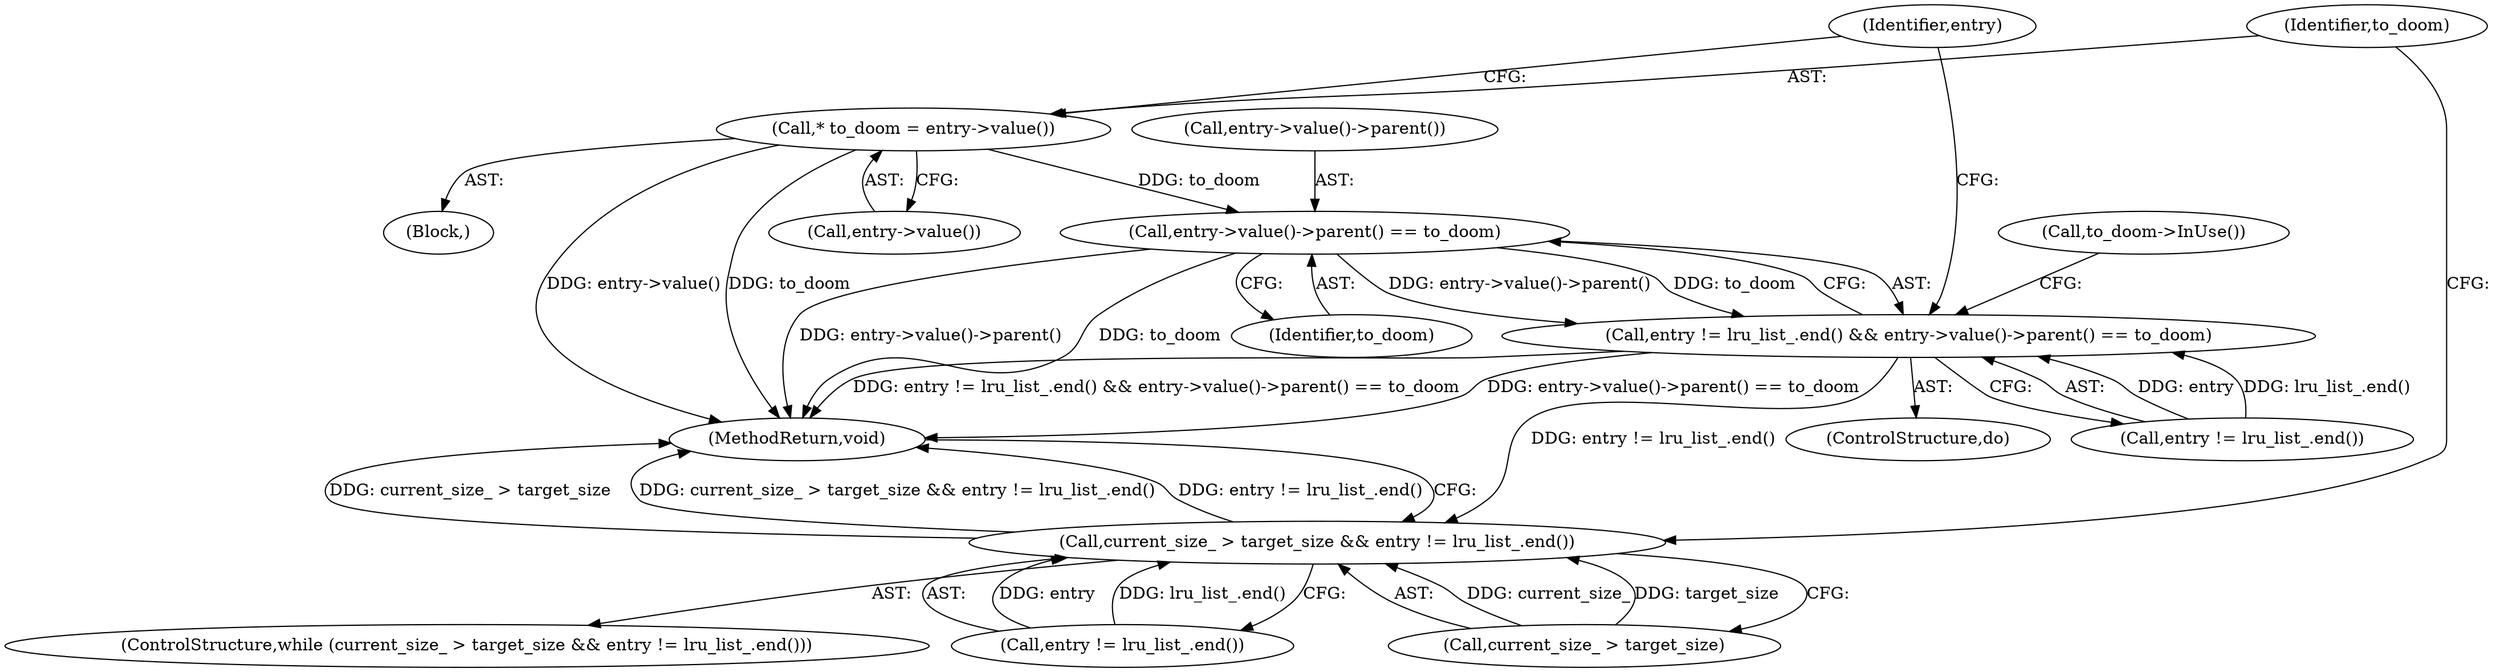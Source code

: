 digraph "1_Chrome_9ab771022535b499e4d7a7f12fa6c60a294f7de4_0@pointer" {
"1000129" [label="(Call,* to_doom = entry->value())"];
"1000141" [label="(Call,entry->value()->parent() == to_doom)"];
"1000137" [label="(Call,entry != lru_list_.end() && entry->value()->parent() == to_doom)"];
"1000120" [label="(Call,current_size_ > target_size && entry != lru_list_.end())"];
"1000130" [label="(Identifier,to_doom)"];
"1000143" [label="(Identifier,to_doom)"];
"1000132" [label="(ControlStructure,do)"];
"1000124" [label="(Call,entry != lru_list_.end())"];
"1000119" [label="(ControlStructure,while (current_size_ > target_size && entry != lru_list_.end()))"];
"1000135" [label="(Identifier,entry)"];
"1000137" [label="(Call,entry != lru_list_.end() && entry->value()->parent() == to_doom)"];
"1000146" [label="(Call,to_doom->InUse())"];
"1000142" [label="(Call,entry->value()->parent())"];
"1000120" [label="(Call,current_size_ > target_size && entry != lru_list_.end())"];
"1000121" [label="(Call,current_size_ > target_size)"];
"1000131" [label="(Call,entry->value())"];
"1000129" [label="(Call,* to_doom = entry->value())"];
"1000141" [label="(Call,entry->value()->parent() == to_doom)"];
"1000138" [label="(Call,entry != lru_list_.end())"];
"1000127" [label="(Block,)"];
"1000148" [label="(MethodReturn,void)"];
"1000129" -> "1000127"  [label="AST: "];
"1000129" -> "1000131"  [label="CFG: "];
"1000130" -> "1000129"  [label="AST: "];
"1000131" -> "1000129"  [label="AST: "];
"1000135" -> "1000129"  [label="CFG: "];
"1000129" -> "1000148"  [label="DDG: to_doom"];
"1000129" -> "1000148"  [label="DDG: entry->value()"];
"1000129" -> "1000141"  [label="DDG: to_doom"];
"1000141" -> "1000137"  [label="AST: "];
"1000141" -> "1000143"  [label="CFG: "];
"1000142" -> "1000141"  [label="AST: "];
"1000143" -> "1000141"  [label="AST: "];
"1000137" -> "1000141"  [label="CFG: "];
"1000141" -> "1000148"  [label="DDG: entry->value()->parent()"];
"1000141" -> "1000148"  [label="DDG: to_doom"];
"1000141" -> "1000137"  [label="DDG: entry->value()->parent()"];
"1000141" -> "1000137"  [label="DDG: to_doom"];
"1000137" -> "1000132"  [label="AST: "];
"1000137" -> "1000138"  [label="CFG: "];
"1000138" -> "1000137"  [label="AST: "];
"1000135" -> "1000137"  [label="CFG: "];
"1000146" -> "1000137"  [label="CFG: "];
"1000137" -> "1000148"  [label="DDG: entry != lru_list_.end() && entry->value()->parent() == to_doom"];
"1000137" -> "1000148"  [label="DDG: entry->value()->parent() == to_doom"];
"1000137" -> "1000120"  [label="DDG: entry != lru_list_.end()"];
"1000138" -> "1000137"  [label="DDG: entry"];
"1000138" -> "1000137"  [label="DDG: lru_list_.end()"];
"1000120" -> "1000119"  [label="AST: "];
"1000120" -> "1000121"  [label="CFG: "];
"1000120" -> "1000124"  [label="CFG: "];
"1000121" -> "1000120"  [label="AST: "];
"1000124" -> "1000120"  [label="AST: "];
"1000130" -> "1000120"  [label="CFG: "];
"1000148" -> "1000120"  [label="CFG: "];
"1000120" -> "1000148"  [label="DDG: current_size_ > target_size"];
"1000120" -> "1000148"  [label="DDG: current_size_ > target_size && entry != lru_list_.end()"];
"1000120" -> "1000148"  [label="DDG: entry != lru_list_.end()"];
"1000121" -> "1000120"  [label="DDG: current_size_"];
"1000121" -> "1000120"  [label="DDG: target_size"];
"1000124" -> "1000120"  [label="DDG: entry"];
"1000124" -> "1000120"  [label="DDG: lru_list_.end()"];
}

